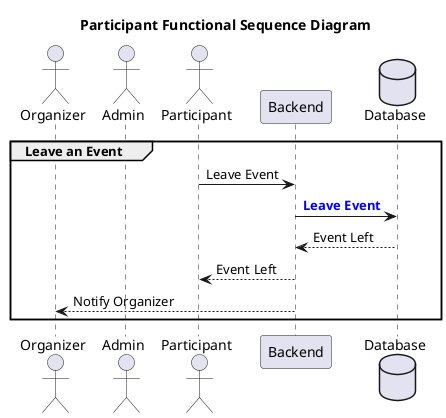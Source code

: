 @startuml Participant
title Participant Functional Sequence Diagram
actor Organizer as Org
actor Admin as Adm
actor Participant as P
participant Backend as BE
database Database as DB

group Leave an Event
    P -> BE: Leave Event
    BE -> DB: <font color="blue"><b>Leave Event
    DB --> BE: Event Left
    BE --> P: Event Left
    BE --> Org: Notify Organizer
end

@enduml